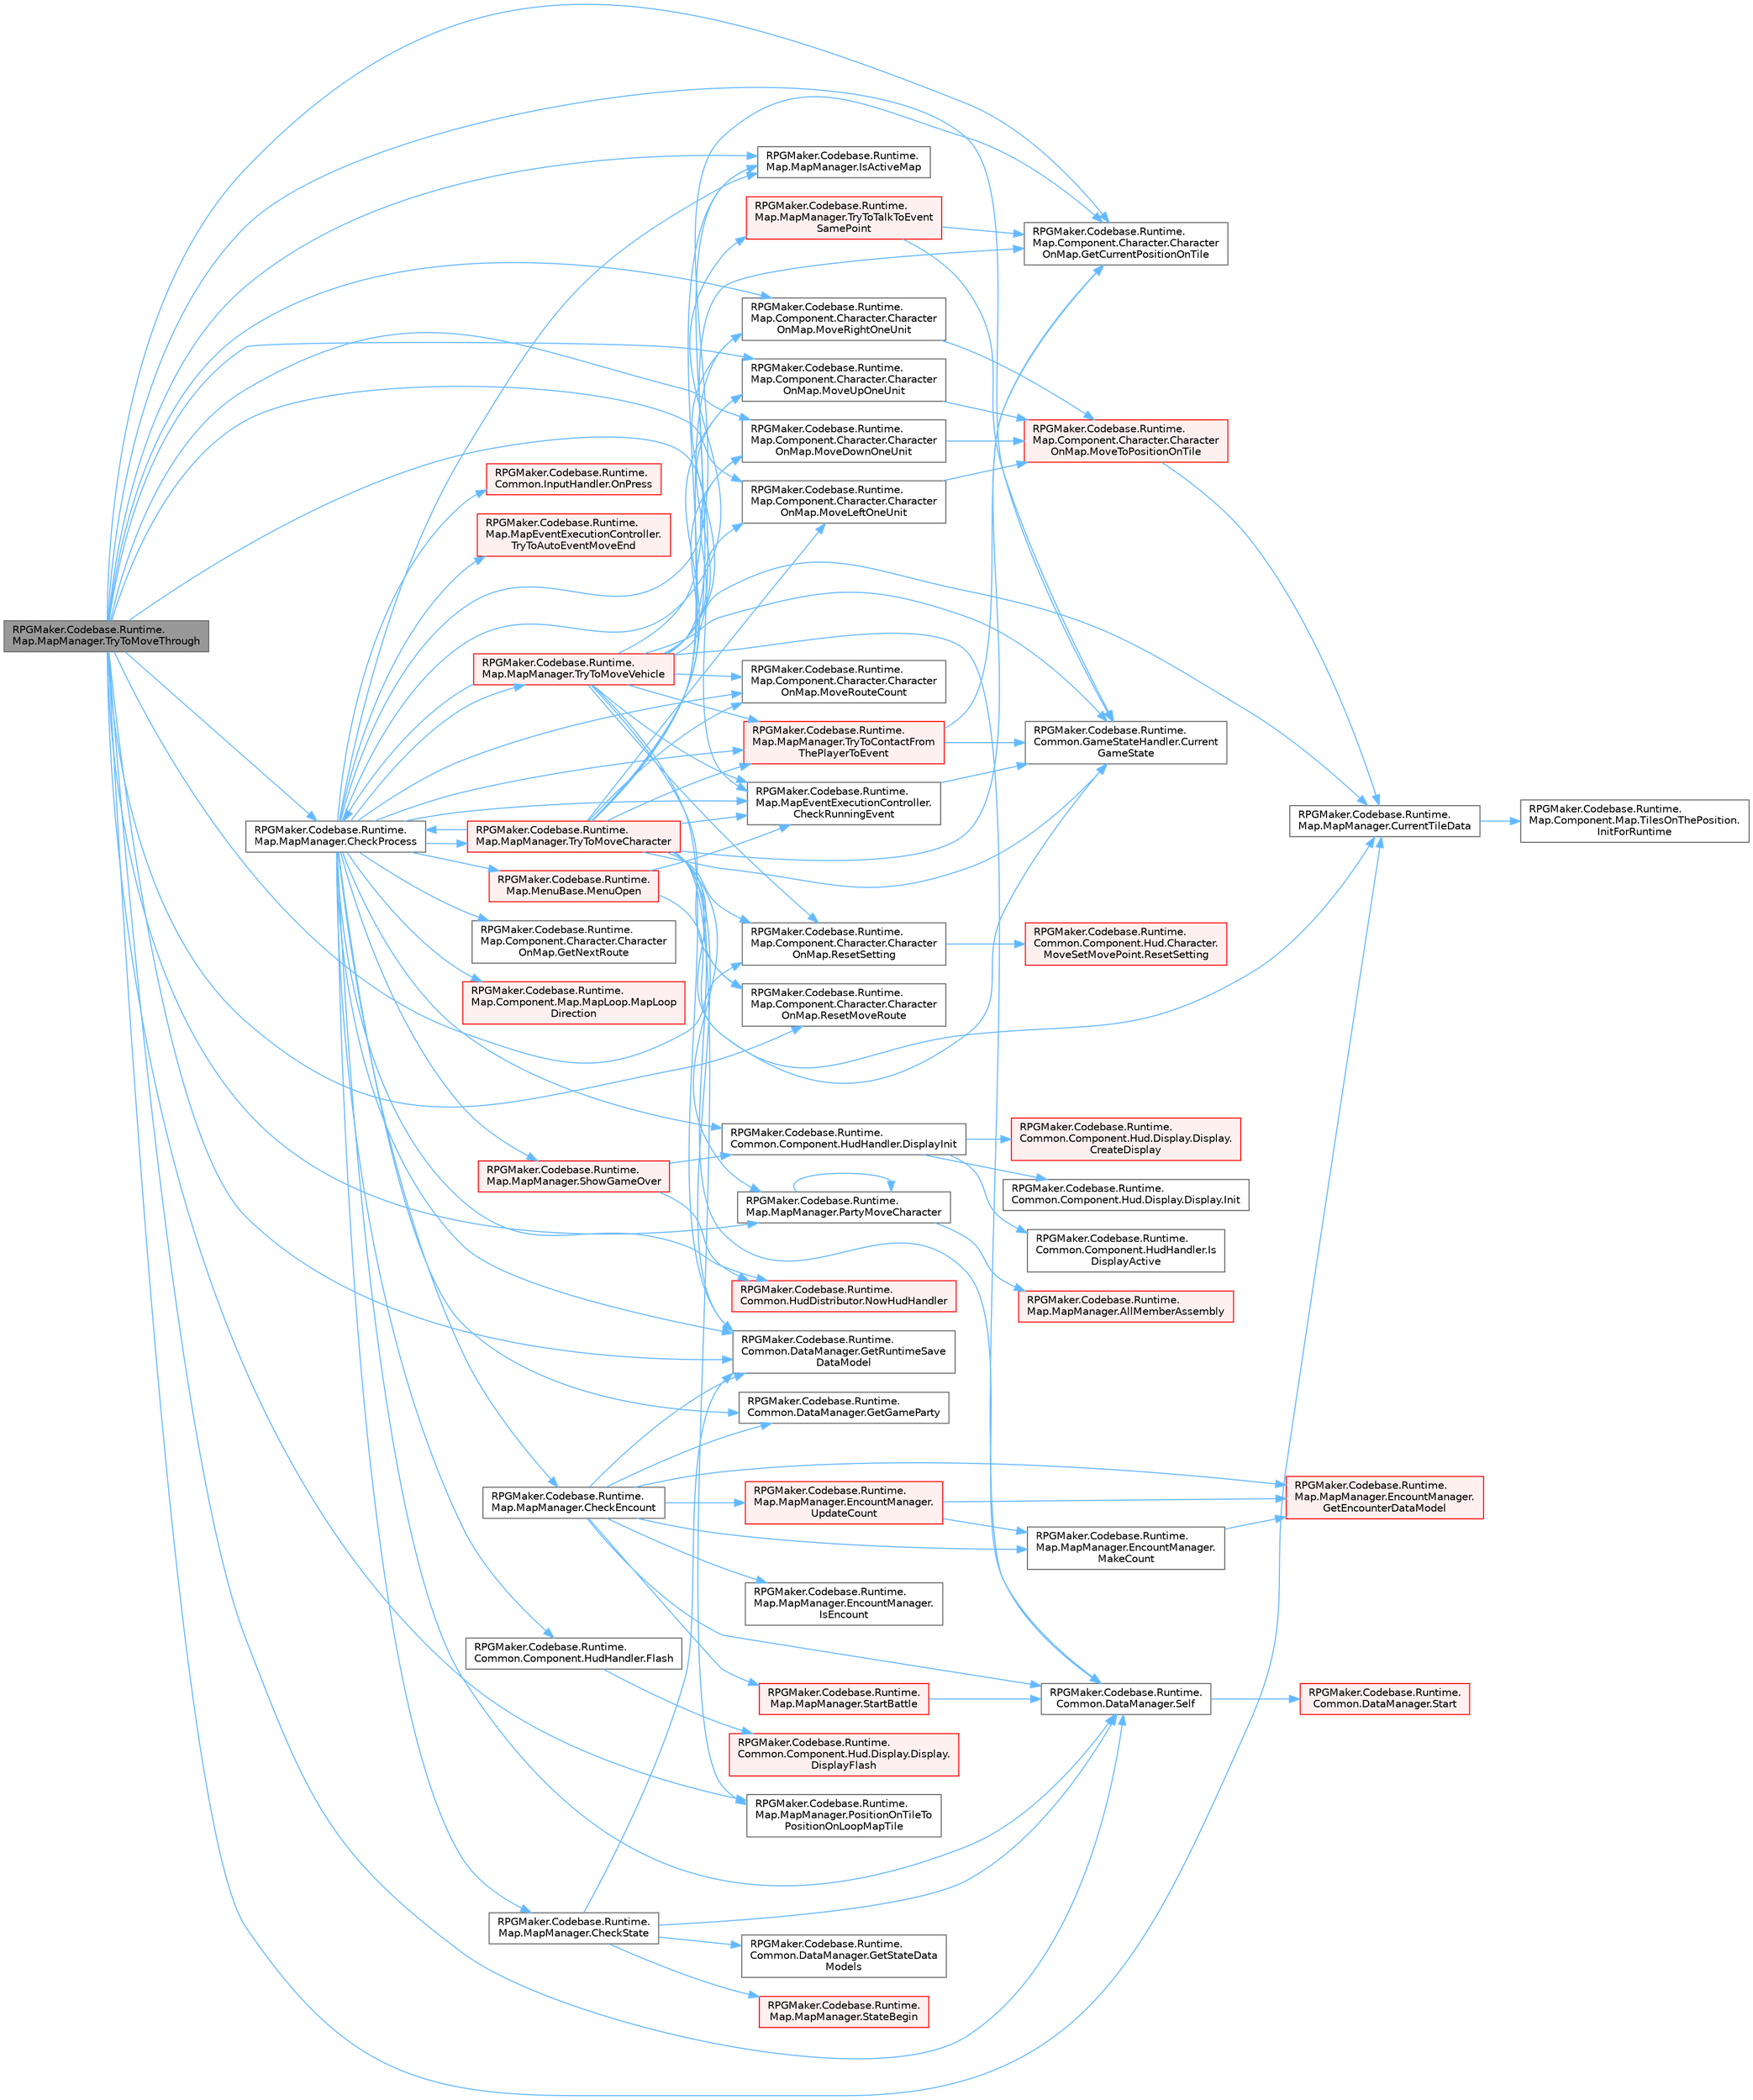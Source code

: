 digraph "RPGMaker.Codebase.Runtime.Map.MapManager.TryToMoveThrough"
{
 // LATEX_PDF_SIZE
  bgcolor="transparent";
  edge [fontname=Helvetica,fontsize=10,labelfontname=Helvetica,labelfontsize=10];
  node [fontname=Helvetica,fontsize=10,shape=box,height=0.2,width=0.4];
  rankdir="LR";
  Node1 [id="Node000001",label="RPGMaker.Codebase.Runtime.\lMap.MapManager.TryToMoveThrough",height=0.2,width=0.4,color="gray40", fillcolor="grey60", style="filled", fontcolor="black",tooltip=" "];
  Node1 -> Node2 [id="edge1_Node000001_Node000002",color="steelblue1",style="solid",tooltip=" "];
  Node2 [id="Node000002",label="RPGMaker.Codebase.Runtime.\lMap.MapManager.CheckProcess",height=0.2,width=0.4,color="grey40", fillcolor="white", style="filled",URL="$d5/d0f/class_r_p_g_maker_1_1_codebase_1_1_runtime_1_1_map_1_1_map_manager.html#af61111401b6e289e7cd71c37c80bff5d",tooltip="移動後の各判定処理"];
  Node2 -> Node3 [id="edge2_Node000002_Node000003",color="steelblue1",style="solid",tooltip=" "];
  Node3 [id="Node000003",label="RPGMaker.Codebase.Runtime.\lMap.MapManager.CheckEncount",height=0.2,width=0.4,color="grey40", fillcolor="white", style="filled",URL="$d5/d0f/class_r_p_g_maker_1_1_codebase_1_1_runtime_1_1_map_1_1_map_manager.html#ade4dde4a1fa8535ef5adbeb52c1b3a3d",tooltip=" "];
  Node3 -> Node4 [id="edge3_Node000003_Node000004",color="steelblue1",style="solid",tooltip=" "];
  Node4 [id="Node000004",label="RPGMaker.Codebase.Runtime.\lMap.MapManager.EncountManager.\lGetEncounterDataModel",height=0.2,width=0.4,color="red", fillcolor="#FFF0F0", style="filled",URL="$dc/d55/class_r_p_g_maker_1_1_codebase_1_1_runtime_1_1_map_1_1_map_manager_1_1_encount_manager.html#ae50c368afd8ea0c3a85fc26fcd347ec8",tooltip="現地点でのエンカウンターデータモデルを取得。"];
  Node3 -> Node6 [id="edge4_Node000003_Node000006",color="steelblue1",style="solid",tooltip=" "];
  Node6 [id="Node000006",label="RPGMaker.Codebase.Runtime.\lCommon.DataManager.GetGameParty",height=0.2,width=0.4,color="grey40", fillcolor="white", style="filled",URL="$d5/d08/class_r_p_g_maker_1_1_codebase_1_1_runtime_1_1_common_1_1_data_manager.html#a51ad2669c15aba611fa704eb84001f8c",tooltip=" "];
  Node3 -> Node7 [id="edge5_Node000003_Node000007",color="steelblue1",style="solid",tooltip=" "];
  Node7 [id="Node000007",label="RPGMaker.Codebase.Runtime.\lCommon.DataManager.GetRuntimeSave\lDataModel",height=0.2,width=0.4,color="grey40", fillcolor="white", style="filled",URL="$d5/d08/class_r_p_g_maker_1_1_codebase_1_1_runtime_1_1_common_1_1_data_manager.html#aa008ccb1bfddc97c2c6618cfe1fe9ab9",tooltip=" "];
  Node3 -> Node8 [id="edge6_Node000003_Node000008",color="steelblue1",style="solid",tooltip=" "];
  Node8 [id="Node000008",label="RPGMaker.Codebase.Runtime.\lMap.MapManager.EncountManager.\lIsEncount",height=0.2,width=0.4,color="grey40", fillcolor="white", style="filled",URL="$dc/d55/class_r_p_g_maker_1_1_codebase_1_1_runtime_1_1_map_1_1_map_manager_1_1_encount_manager.html#a95554b4280cca3ccfffd0e083a2b46e7",tooltip=" "];
  Node3 -> Node9 [id="edge7_Node000003_Node000009",color="steelblue1",style="solid",tooltip=" "];
  Node9 [id="Node000009",label="RPGMaker.Codebase.Runtime.\lMap.MapManager.EncountManager.\lMakeCount",height=0.2,width=0.4,color="grey40", fillcolor="white", style="filled",URL="$dc/d55/class_r_p_g_maker_1_1_codebase_1_1_runtime_1_1_map_1_1_map_manager_1_1_encount_manager.html#ad698450e818c97bf2c12e9525d518361",tooltip=" "];
  Node9 -> Node4 [id="edge8_Node000009_Node000004",color="steelblue1",style="solid",tooltip=" "];
  Node3 -> Node10 [id="edge9_Node000003_Node000010",color="steelblue1",style="solid",tooltip=" "];
  Node10 [id="Node000010",label="RPGMaker.Codebase.Runtime.\lCommon.DataManager.Self",height=0.2,width=0.4,color="grey40", fillcolor="white", style="filled",URL="$d5/d08/class_r_p_g_maker_1_1_codebase_1_1_runtime_1_1_common_1_1_data_manager.html#a8f0a40fd71fe0a873d1905e106299934",tooltip=" "];
  Node10 -> Node11 [id="edge10_Node000010_Node000011",color="steelblue1",style="solid",tooltip=" "];
  Node11 [id="Node000011",label="RPGMaker.Codebase.Runtime.\lCommon.DataManager.Start",height=0.2,width=0.4,color="red", fillcolor="#FFF0F0", style="filled",URL="$d5/d08/class_r_p_g_maker_1_1_codebase_1_1_runtime_1_1_common_1_1_data_manager.html#ace8f5b29b336a071e6383ecdbe0f85c5",tooltip=" "];
  Node3 -> Node48 [id="edge11_Node000003_Node000048",color="steelblue1",style="solid",tooltip=" "];
  Node48 [id="Node000048",label="RPGMaker.Codebase.Runtime.\lMap.MapManager.StartBattle",height=0.2,width=0.4,color="red", fillcolor="#FFF0F0", style="filled",URL="$d5/d0f/class_r_p_g_maker_1_1_codebase_1_1_runtime_1_1_map_1_1_map_manager.html#a2abe6a815918a5f31af8e1031b4ce039",tooltip=" "];
  Node48 -> Node10 [id="edge12_Node000048_Node000010",color="steelblue1",style="solid",tooltip=" "];
  Node3 -> Node76 [id="edge13_Node000003_Node000076",color="steelblue1",style="solid",tooltip=" "];
  Node76 [id="Node000076",label="RPGMaker.Codebase.Runtime.\lMap.MapManager.EncountManager.\lUpdateCount",height=0.2,width=0.4,color="red", fillcolor="#FFF0F0", style="filled",URL="$dc/d55/class_r_p_g_maker_1_1_codebase_1_1_runtime_1_1_map_1_1_map_manager_1_1_encount_manager.html#a638048490235eec63ac8757b0fb403df",tooltip=" "];
  Node76 -> Node4 [id="edge14_Node000076_Node000004",color="steelblue1",style="solid",tooltip=" "];
  Node76 -> Node9 [id="edge15_Node000076_Node000009",color="steelblue1",style="solid",tooltip=" "];
  Node2 -> Node79 [id="edge16_Node000002_Node000079",color="steelblue1",style="solid",tooltip=" "];
  Node79 [id="Node000079",label="RPGMaker.Codebase.Runtime.\lMap.MapEventExecutionController.\lCheckRunningEvent",height=0.2,width=0.4,color="grey40", fillcolor="white", style="filled",URL="$db/d6c/class_r_p_g_maker_1_1_codebase_1_1_runtime_1_1_map_1_1_map_event_execution_controller.html#aeaee3de09388ebf0bd140c0e4c831d56",tooltip="イベント実行中で、MAPやバトル側でキー操作を受け付け可能かどうかを返却する"];
  Node79 -> Node65 [id="edge17_Node000079_Node000065",color="steelblue1",style="solid",tooltip=" "];
  Node65 [id="Node000065",label="RPGMaker.Codebase.Runtime.\lCommon.GameStateHandler.Current\lGameState",height=0.2,width=0.4,color="grey40", fillcolor="white", style="filled",URL="$de/d2c/class_r_p_g_maker_1_1_codebase_1_1_runtime_1_1_common_1_1_game_state_handler.html#adce58ef0480f995976ab60592c9add27",tooltip="現在の状態を返却する."];
  Node2 -> Node80 [id="edge18_Node000002_Node000080",color="steelblue1",style="solid",tooltip=" "];
  Node80 [id="Node000080",label="RPGMaker.Codebase.Runtime.\lMap.MapManager.CheckState",height=0.2,width=0.4,color="grey40", fillcolor="white", style="filled",URL="$d5/d0f/class_r_p_g_maker_1_1_codebase_1_1_runtime_1_1_map_1_1_map_manager.html#a9bcec2ddd69bb73bf062012beb95bd50",tooltip="状態異常処理"];
  Node80 -> Node7 [id="edge19_Node000080_Node000007",color="steelblue1",style="solid",tooltip=" "];
  Node80 -> Node81 [id="edge20_Node000080_Node000081",color="steelblue1",style="solid",tooltip=" "];
  Node81 [id="Node000081",label="RPGMaker.Codebase.Runtime.\lCommon.DataManager.GetStateData\lModels",height=0.2,width=0.4,color="grey40", fillcolor="white", style="filled",URL="$d5/d08/class_r_p_g_maker_1_1_codebase_1_1_runtime_1_1_common_1_1_data_manager.html#a15a54931479350f79e52fab3fb8007f6",tooltip=" "];
  Node80 -> Node10 [id="edge21_Node000080_Node000010",color="steelblue1",style="solid",tooltip=" "];
  Node80 -> Node82 [id="edge22_Node000080_Node000082",color="steelblue1",style="solid",tooltip=" "];
  Node82 [id="Node000082",label="RPGMaker.Codebase.Runtime.\lMap.MapManager.StateBegin",height=0.2,width=0.4,color="red", fillcolor="#FFF0F0", style="filled",URL="$d5/d0f/class_r_p_g_maker_1_1_codebase_1_1_runtime_1_1_map_1_1_map_manager.html#ac98b3761b6a1ef02344f2544f232a296",tooltip="ステートの処理（肥大化しそうなため分割） 引数は対象のアクター、配列番号、ステート"];
  Node2 -> Node86 [id="edge23_Node000002_Node000086",color="steelblue1",style="solid",tooltip=" "];
  Node86 [id="Node000086",label="RPGMaker.Codebase.Runtime.\lCommon.Component.HudHandler.DisplayInit",height=0.2,width=0.4,color="grey40", fillcolor="white", style="filled",URL="$d4/ddb/class_r_p_g_maker_1_1_codebase_1_1_runtime_1_1_common_1_1_component_1_1_hud_handler.html#a48d9151e60197c1fc6ca30ce116c953c",tooltip=" "];
  Node86 -> Node87 [id="edge24_Node000086_Node000087",color="steelblue1",style="solid",tooltip=" "];
  Node87 [id="Node000087",label="RPGMaker.Codebase.Runtime.\lCommon.Component.Hud.Display.Display.\lCreateDisplay",height=0.2,width=0.4,color="red", fillcolor="#FFF0F0", style="filled",URL="$d3/dde/class_r_p_g_maker_1_1_codebase_1_1_runtime_1_1_common_1_1_component_1_1_hud_1_1_display_1_1_display.html#a66af6442ca684f3e4c91d24d1028c366",tooltip="画面演出用Prefabの生成"];
  Node86 -> Node91 [id="edge25_Node000086_Node000091",color="steelblue1",style="solid",tooltip=" "];
  Node91 [id="Node000091",label="RPGMaker.Codebase.Runtime.\lCommon.Component.Hud.Display.Display.Init",height=0.2,width=0.4,color="grey40", fillcolor="white", style="filled",URL="$d3/dde/class_r_p_g_maker_1_1_codebase_1_1_runtime_1_1_common_1_1_component_1_1_hud_1_1_display_1_1_display.html#a2c6ec894e14d38c384af30e0dd264758",tooltip=" "];
  Node86 -> Node92 [id="edge26_Node000086_Node000092",color="steelblue1",style="solid",tooltip=" "];
  Node92 [id="Node000092",label="RPGMaker.Codebase.Runtime.\lCommon.Component.HudHandler.Is\lDisplayActive",height=0.2,width=0.4,color="grey40", fillcolor="white", style="filled",URL="$d4/ddb/class_r_p_g_maker_1_1_codebase_1_1_runtime_1_1_common_1_1_component_1_1_hud_handler.html#a1a8fbcdf6afd6d78f3bb845041a6e977",tooltip=" "];
  Node2 -> Node93 [id="edge27_Node000002_Node000093",color="steelblue1",style="solid",tooltip=" "];
  Node93 [id="Node000093",label="RPGMaker.Codebase.Runtime.\lCommon.Component.HudHandler.Flash",height=0.2,width=0.4,color="grey40", fillcolor="white", style="filled",URL="$d4/ddb/class_r_p_g_maker_1_1_codebase_1_1_runtime_1_1_common_1_1_component_1_1_hud_handler.html#a49d367ca15e08b75b17b6cde224af9a4",tooltip=" "];
  Node93 -> Node94 [id="edge28_Node000093_Node000094",color="steelblue1",style="solid",tooltip=" "];
  Node94 [id="Node000094",label="RPGMaker.Codebase.Runtime.\lCommon.Component.Hud.Display.Display.\lDisplayFlash",height=0.2,width=0.4,color="red", fillcolor="#FFF0F0", style="filled",URL="$d3/dde/class_r_p_g_maker_1_1_codebase_1_1_runtime_1_1_common_1_1_component_1_1_hud_1_1_display_1_1_display.html#aad14129591af8516826dac8b56918303",tooltip="フラッシュ演出の実施"];
  Node2 -> Node102 [id="edge29_Node000002_Node000102",color="steelblue1",style="solid",tooltip=" "];
  Node102 [id="Node000102",label="RPGMaker.Codebase.Runtime.\lMap.Component.Character.Character\lOnMap.GetCurrentPositionOnTile",height=0.2,width=0.4,color="grey40", fillcolor="white", style="filled",URL="$d0/dad/class_r_p_g_maker_1_1_codebase_1_1_runtime_1_1_map_1_1_component_1_1_character_1_1_character_on_map.html#ad595963f96c284bcc874ab574c3635f4",tooltip="現在のタイル位置を取得"];
  Node2 -> Node6 [id="edge30_Node000002_Node000006",color="steelblue1",style="solid",tooltip=" "];
  Node2 -> Node103 [id="edge31_Node000002_Node000103",color="steelblue1",style="solid",tooltip=" "];
  Node103 [id="Node000103",label="RPGMaker.Codebase.Runtime.\lMap.Component.Character.Character\lOnMap.GetNextRoute",height=0.2,width=0.4,color="grey40", fillcolor="white", style="filled",URL="$d0/dad/class_r_p_g_maker_1_1_codebase_1_1_runtime_1_1_map_1_1_component_1_1_character_1_1_character_on_map.html#ac4fcd04ff7f85840f3290c29a7991ff9",tooltip=" "];
  Node2 -> Node7 [id="edge32_Node000002_Node000007",color="steelblue1",style="solid",tooltip=" "];
  Node2 -> Node104 [id="edge33_Node000002_Node000104",color="steelblue1",style="solid",tooltip=" "];
  Node104 [id="Node000104",label="RPGMaker.Codebase.Runtime.\lMap.MapManager.IsActiveMap",height=0.2,width=0.4,color="grey40", fillcolor="white", style="filled",URL="$d5/d0f/class_r_p_g_maker_1_1_codebase_1_1_runtime_1_1_map_1_1_map_manager.html#a401fcee71fd35aafad253d62a385f27a",tooltip=" "];
  Node2 -> Node105 [id="edge34_Node000002_Node000105",color="steelblue1",style="solid",tooltip=" "];
  Node105 [id="Node000105",label="RPGMaker.Codebase.Runtime.\lMap.Component.Map.MapLoop.MapLoop\lDirection",height=0.2,width=0.4,color="red", fillcolor="#FFF0F0", style="filled",URL="$d9/d69/class_r_p_g_maker_1_1_codebase_1_1_runtime_1_1_map_1_1_component_1_1_map_1_1_map_loop.html#a8ae0115857ad2d7b9e6f9662cbc0ac9d",tooltip=" "];
  Node2 -> Node111 [id="edge35_Node000002_Node000111",color="steelblue1",style="solid",tooltip=" "];
  Node111 [id="Node000111",label="RPGMaker.Codebase.Runtime.\lMap.MenuBase.MenuOpen",height=0.2,width=0.4,color="red", fillcolor="#FFF0F0", style="filled",URL="$d4/d87/class_r_p_g_maker_1_1_codebase_1_1_runtime_1_1_map_1_1_menu_base.html#a5a2bdab2d0f0b62de47028166fdcb660",tooltip="メニュー表示、非表示切り替え処理"];
  Node111 -> Node79 [id="edge36_Node000111_Node000079",color="steelblue1",style="solid",tooltip=" "];
  Node111 -> Node65 [id="edge37_Node000111_Node000065",color="steelblue1",style="solid",tooltip=" "];
  Node2 -> Node128 [id="edge38_Node000002_Node000128",color="steelblue1",style="solid",tooltip=" "];
  Node128 [id="Node000128",label="RPGMaker.Codebase.Runtime.\lMap.Component.Character.Character\lOnMap.MoveRouteCount",height=0.2,width=0.4,color="grey40", fillcolor="white", style="filled",URL="$d0/dad/class_r_p_g_maker_1_1_codebase_1_1_runtime_1_1_map_1_1_component_1_1_character_1_1_character_on_map.html#a7a12903b9ae6df92841af6e1190f5b4c",tooltip=" "];
  Node2 -> Node69 [id="edge39_Node000002_Node000069",color="steelblue1",style="solid",tooltip=" "];
  Node69 [id="Node000069",label="RPGMaker.Codebase.Runtime.\lCommon.HudDistributor.NowHudHandler",height=0.2,width=0.4,color="red", fillcolor="#FFF0F0", style="filled",URL="$de/df1/class_r_p_g_maker_1_1_codebase_1_1_runtime_1_1_common_1_1_hud_distributor.html#a9d7e7a73b205c8bbd12640dd907d18c4",tooltip="現在のHudHandlerを返却"];
  Node2 -> Node56 [id="edge40_Node000002_Node000056",color="steelblue1",style="solid",tooltip=" "];
  Node56 [id="Node000056",label="RPGMaker.Codebase.Runtime.\lCommon.InputHandler.OnPress",height=0.2,width=0.4,color="red", fillcolor="#FFF0F0", style="filled",URL="$d4/d84/class_r_p_g_maker_1_1_codebase_1_1_runtime_1_1_common_1_1_input_handler.html#a6285433ede7818ccbe08ea9b0e59ad61",tooltip="特定のキーがこのフレームで押され続けているかどうか"];
  Node2 -> Node10 [id="edge41_Node000002_Node000010",color="steelblue1",style="solid",tooltip=" "];
  Node2 -> Node129 [id="edge42_Node000002_Node000129",color="steelblue1",style="solid",tooltip=" "];
  Node129 [id="Node000129",label="RPGMaker.Codebase.Runtime.\lMap.MapManager.ShowGameOver",height=0.2,width=0.4,color="red", fillcolor="#FFF0F0", style="filled",URL="$d5/d0f/class_r_p_g_maker_1_1_codebase_1_1_runtime_1_1_map_1_1_map_manager.html#aa8257238a6c7c2268986ee6f79190780",tooltip=" "];
  Node129 -> Node86 [id="edge43_Node000129_Node000086",color="steelblue1",style="solid",tooltip=" "];
  Node129 -> Node69 [id="edge44_Node000129_Node000069",color="steelblue1",style="solid",tooltip=" "];
  Node2 -> Node136 [id="edge45_Node000002_Node000136",color="steelblue1",style="solid",tooltip=" "];
  Node136 [id="Node000136",label="RPGMaker.Codebase.Runtime.\lMap.MapEventExecutionController.\lTryToAutoEventMoveEnd",height=0.2,width=0.4,color="red", fillcolor="#FFF0F0", style="filled",URL="$db/d6c/class_r_p_g_maker_1_1_codebase_1_1_runtime_1_1_map_1_1_map_event_execution_controller.html#a0eeb6696aa5bc8591a0c6565056cfd2f",tooltip="移動直後に、自動実行イベント、並列処理イベントの発動条件を満たしていた場合には、実行処理を行う"];
  Node2 -> Node145 [id="edge46_Node000002_Node000145",color="steelblue1",style="solid",tooltip=" "];
  Node145 [id="Node000145",label="RPGMaker.Codebase.Runtime.\lMap.MapManager.TryToContactFrom\lThePlayerToEvent",height=0.2,width=0.4,color="red", fillcolor="#FFF0F0", style="filled",URL="$d5/d0f/class_r_p_g_maker_1_1_codebase_1_1_runtime_1_1_map_1_1_map_manager.html#ae027dfdf0a7b7f54a351e2e95f5ae634",tooltip="イベントがあり、その発動契機がContactFromThePlayerであればイベントを開始する"];
  Node145 -> Node65 [id="edge47_Node000145_Node000065",color="steelblue1",style="solid",tooltip=" "];
  Node145 -> Node102 [id="edge48_Node000145_Node000102",color="steelblue1",style="solid",tooltip=" "];
  Node2 -> Node161 [id="edge49_Node000002_Node000161",color="steelblue1",style="solid",tooltip=" "];
  Node161 [id="Node000161",label="RPGMaker.Codebase.Runtime.\lMap.MapManager.TryToMoveCharacter",height=0.2,width=0.4,color="red", fillcolor="#FFF0F0", style="filled",URL="$d5/d0f/class_r_p_g_maker_1_1_codebase_1_1_runtime_1_1_map_1_1_map_manager.html#a1c50ac1ba190459e6f190cdbfe263778",tooltip="キャラクターの移動を試行する （対象位置が進入不可の場合は向きだけ変える）"];
  Node161 -> Node2 [id="edge50_Node000161_Node000002",color="steelblue1",style="solid",tooltip=" "];
  Node161 -> Node79 [id="edge51_Node000161_Node000079",color="steelblue1",style="solid",tooltip=" "];
  Node161 -> Node65 [id="edge52_Node000161_Node000065",color="steelblue1",style="solid",tooltip=" "];
  Node161 -> Node164 [id="edge53_Node000161_Node000164",color="steelblue1",style="solid",tooltip=" "];
  Node164 [id="Node000164",label="RPGMaker.Codebase.Runtime.\lMap.MapManager.CurrentTileData",height=0.2,width=0.4,color="grey40", fillcolor="white", style="filled",URL="$d5/d0f/class_r_p_g_maker_1_1_codebase_1_1_runtime_1_1_map_1_1_map_manager.html#a6bd3ed94e7072c1d31769481ffb80100",tooltip="現在のマップのTilesOnThePositionを返却"];
  Node164 -> Node165 [id="edge54_Node000164_Node000165",color="steelblue1",style="solid",tooltip=" "];
  Node165 [id="Node000165",label="RPGMaker.Codebase.Runtime.\lMap.Component.Map.TilesOnThePosition.\lInitForRuntime",height=0.2,width=0.4,color="grey40", fillcolor="white", style="filled",URL="$d6/dfd/class_r_p_g_maker_1_1_codebase_1_1_runtime_1_1_map_1_1_component_1_1_map_1_1_tiles_on_the_position.html#a8398da125f7b80fed7caf475f9f03da8",tooltip="初期化"];
  Node161 -> Node102 [id="edge55_Node000161_Node000102",color="steelblue1",style="solid",tooltip=" "];
  Node161 -> Node7 [id="edge56_Node000161_Node000007",color="steelblue1",style="solid",tooltip=" "];
  Node161 -> Node104 [id="edge57_Node000161_Node000104",color="steelblue1",style="solid",tooltip=" "];
  Node161 -> Node188 [id="edge58_Node000161_Node000188",color="steelblue1",style="solid",tooltip=" "];
  Node188 [id="Node000188",label="RPGMaker.Codebase.Runtime.\lMap.Component.Character.Character\lOnMap.MoveDownOneUnit",height=0.2,width=0.4,color="grey40", fillcolor="white", style="filled",URL="$d0/dad/class_r_p_g_maker_1_1_codebase_1_1_runtime_1_1_map_1_1_component_1_1_character_1_1_character_on_map.html#ace33c79a51d8a533b2ce346abf138354",tooltip="1マス下に移動する"];
  Node188 -> Node189 [id="edge59_Node000188_Node000189",color="steelblue1",style="solid",tooltip=" "];
  Node189 [id="Node000189",label="RPGMaker.Codebase.Runtime.\lMap.Component.Character.Character\lOnMap.MoveToPositionOnTile",height=0.2,width=0.4,color="red", fillcolor="#FFF0F0", style="filled",URL="$d0/dad/class_r_p_g_maker_1_1_codebase_1_1_runtime_1_1_map_1_1_component_1_1_character_1_1_character_on_map.html#ad2d967761c9c99d601e1230d00f85606",tooltip="指定したタイルの位置へ移動する"];
  Node189 -> Node164 [id="edge60_Node000189_Node000164",color="steelblue1",style="solid",tooltip=" "];
  Node161 -> Node198 [id="edge61_Node000161_Node000198",color="steelblue1",style="solid",tooltip=" "];
  Node198 [id="Node000198",label="RPGMaker.Codebase.Runtime.\lMap.Component.Character.Character\lOnMap.MoveLeftOneUnit",height=0.2,width=0.4,color="grey40", fillcolor="white", style="filled",URL="$d0/dad/class_r_p_g_maker_1_1_codebase_1_1_runtime_1_1_map_1_1_component_1_1_character_1_1_character_on_map.html#acf153046015518dcf29ddacb5bb522a6",tooltip="1マス左に移動する"];
  Node198 -> Node189 [id="edge62_Node000198_Node000189",color="steelblue1",style="solid",tooltip=" "];
  Node161 -> Node199 [id="edge63_Node000161_Node000199",color="steelblue1",style="solid",tooltip=" "];
  Node199 [id="Node000199",label="RPGMaker.Codebase.Runtime.\lMap.Component.Character.Character\lOnMap.MoveRightOneUnit",height=0.2,width=0.4,color="grey40", fillcolor="white", style="filled",URL="$d0/dad/class_r_p_g_maker_1_1_codebase_1_1_runtime_1_1_map_1_1_component_1_1_character_1_1_character_on_map.html#a60565e3d03a68398ff93f970fbeff07a",tooltip="1マス右に移動する"];
  Node199 -> Node189 [id="edge64_Node000199_Node000189",color="steelblue1",style="solid",tooltip=" "];
  Node161 -> Node128 [id="edge65_Node000161_Node000128",color="steelblue1",style="solid",tooltip=" "];
  Node161 -> Node200 [id="edge66_Node000161_Node000200",color="steelblue1",style="solid",tooltip=" "];
  Node200 [id="Node000200",label="RPGMaker.Codebase.Runtime.\lMap.Component.Character.Character\lOnMap.MoveUpOneUnit",height=0.2,width=0.4,color="grey40", fillcolor="white", style="filled",URL="$d0/dad/class_r_p_g_maker_1_1_codebase_1_1_runtime_1_1_map_1_1_component_1_1_character_1_1_character_on_map.html#ac731d78d4f1079232ddc2462242ba477",tooltip="1マス上に移動する"];
  Node200 -> Node189 [id="edge67_Node000200_Node000189",color="steelblue1",style="solid",tooltip=" "];
  Node161 -> Node222 [id="edge68_Node000161_Node000222",color="steelblue1",style="solid",tooltip=" "];
  Node222 [id="Node000222",label="RPGMaker.Codebase.Runtime.\lMap.MapManager.PartyMoveCharacter",height=0.2,width=0.4,color="grey40", fillcolor="white", style="filled",URL="$d5/d0f/class_r_p_g_maker_1_1_codebase_1_1_runtime_1_1_map_1_1_map_manager.html#a62362677c5fd951f473d6f35cbd01721",tooltip="パーティメンバーの移動"];
  Node222 -> Node223 [id="edge69_Node000222_Node000223",color="steelblue1",style="solid",tooltip=" "];
  Node223 [id="Node000223",label="RPGMaker.Codebase.Runtime.\lMap.MapManager.AllMemberAssembly",height=0.2,width=0.4,color="red", fillcolor="#FFF0F0", style="filled",URL="$d5/d0f/class_r_p_g_maker_1_1_codebase_1_1_runtime_1_1_map_1_1_map_manager.html#a8c6faf084ea80880467ab13a448e9bed",tooltip="全員集したにで操作切り替え"];
  Node222 -> Node222 [id="edge70_Node000222_Node000222",color="steelblue1",style="solid",tooltip=" "];
  Node161 -> Node275 [id="edge71_Node000161_Node000275",color="steelblue1",style="solid",tooltip=" "];
  Node275 [id="Node000275",label="RPGMaker.Codebase.Runtime.\lMap.MapManager.PositionOnTileTo\lPositionOnLoopMapTile",height=0.2,width=0.4,color="grey40", fillcolor="white", style="filled",URL="$d5/d0f/class_r_p_g_maker_1_1_codebase_1_1_runtime_1_1_map_1_1_map_manager.html#a59387e9b0920c39fbe57677bee19e755",tooltip="ループマップでのタイル位置を取得。"];
  Node161 -> Node201 [id="edge72_Node000161_Node000201",color="steelblue1",style="solid",tooltip=" "];
  Node201 [id="Node000201",label="RPGMaker.Codebase.Runtime.\lMap.Component.Character.Character\lOnMap.ResetMoveRoute",height=0.2,width=0.4,color="grey40", fillcolor="white", style="filled",URL="$d0/dad/class_r_p_g_maker_1_1_codebase_1_1_runtime_1_1_map_1_1_component_1_1_character_1_1_character_on_map.html#ada50b7cedfa7f44c26907f853375f7df",tooltip=" "];
  Node161 -> Node202 [id="edge73_Node000161_Node000202",color="steelblue1",style="solid",tooltip=" "];
  Node202 [id="Node000202",label="RPGMaker.Codebase.Runtime.\lMap.Component.Character.Character\lOnMap.ResetSetting",height=0.2,width=0.4,color="grey40", fillcolor="white", style="filled",URL="$d0/dad/class_r_p_g_maker_1_1_codebase_1_1_runtime_1_1_map_1_1_component_1_1_character_1_1_character_on_map.html#a5b5e6b34cf6597a7cc04190c2566f665",tooltip=" "];
  Node202 -> Node203 [id="edge74_Node000202_Node000203",color="steelblue1",style="solid",tooltip=" "];
  Node203 [id="Node000203",label="RPGMaker.Codebase.Runtime.\lCommon.Component.Hud.Character.\lMoveSetMovePoint.ResetSetting",height=0.2,width=0.4,color="red", fillcolor="#FFF0F0", style="filled",URL="$d9/dcc/class_r_p_g_maker_1_1_codebase_1_1_runtime_1_1_common_1_1_component_1_1_hud_1_1_character_1_1_move_set_move_point.html#a1b8363c91ce143d1a31153edcac60759",tooltip="😁 設定リセット"];
  Node161 -> Node10 [id="edge75_Node000161_Node000010",color="steelblue1",style="solid",tooltip=" "];
  Node161 -> Node145 [id="edge76_Node000161_Node000145",color="steelblue1",style="solid",tooltip=" "];
  Node2 -> Node185 [id="edge77_Node000002_Node000185",color="steelblue1",style="solid",tooltip=" "];
  Node185 [id="Node000185",label="RPGMaker.Codebase.Runtime.\lMap.MapManager.TryToMoveVehicle",height=0.2,width=0.4,color="red", fillcolor="#FFF0F0", style="filled",URL="$d5/d0f/class_r_p_g_maker_1_1_codebase_1_1_runtime_1_1_map_1_1_map_manager.html#af0e1fa61778d47dccbe907bcb8ebeb4c",tooltip="乗り物の移動を試行する （対象位置が進入不可の場合は向きだけ変える）"];
  Node185 -> Node2 [id="edge78_Node000185_Node000002",color="steelblue1",style="solid",tooltip=" "];
  Node185 -> Node79 [id="edge79_Node000185_Node000079",color="steelblue1",style="solid",tooltip=" "];
  Node185 -> Node65 [id="edge80_Node000185_Node000065",color="steelblue1",style="solid",tooltip=" "];
  Node185 -> Node164 [id="edge81_Node000185_Node000164",color="steelblue1",style="solid",tooltip=" "];
  Node185 -> Node102 [id="edge82_Node000185_Node000102",color="steelblue1",style="solid",tooltip=" "];
  Node185 -> Node7 [id="edge83_Node000185_Node000007",color="steelblue1",style="solid",tooltip=" "];
  Node185 -> Node104 [id="edge84_Node000185_Node000104",color="steelblue1",style="solid",tooltip=" "];
  Node185 -> Node188 [id="edge85_Node000185_Node000188",color="steelblue1",style="solid",tooltip=" "];
  Node185 -> Node198 [id="edge86_Node000185_Node000198",color="steelblue1",style="solid",tooltip=" "];
  Node185 -> Node199 [id="edge87_Node000185_Node000199",color="steelblue1",style="solid",tooltip=" "];
  Node185 -> Node128 [id="edge88_Node000185_Node000128",color="steelblue1",style="solid",tooltip=" "];
  Node185 -> Node200 [id="edge89_Node000185_Node000200",color="steelblue1",style="solid",tooltip=" "];
  Node185 -> Node201 [id="edge90_Node000185_Node000201",color="steelblue1",style="solid",tooltip=" "];
  Node185 -> Node202 [id="edge91_Node000185_Node000202",color="steelblue1",style="solid",tooltip=" "];
  Node185 -> Node10 [id="edge92_Node000185_Node000010",color="steelblue1",style="solid",tooltip=" "];
  Node185 -> Node145 [id="edge93_Node000185_Node000145",color="steelblue1",style="solid",tooltip=" "];
  Node2 -> Node244 [id="edge94_Node000002_Node000244",color="steelblue1",style="solid",tooltip=" "];
  Node244 [id="Node000244",label="RPGMaker.Codebase.Runtime.\lMap.MapManager.TryToTalkToEvent\lSamePoint",height=0.2,width=0.4,color="red", fillcolor="#FFF0F0", style="filled",URL="$d5/d0f/class_r_p_g_maker_1_1_codebase_1_1_runtime_1_1_map_1_1_map_manager.html#a0fbfc4078a6e1d77a62009a7ac3985c4",tooltip=" "];
  Node244 -> Node65 [id="edge95_Node000244_Node000065",color="steelblue1",style="solid",tooltip=" "];
  Node244 -> Node102 [id="edge96_Node000244_Node000102",color="steelblue1",style="solid",tooltip=" "];
  Node1 -> Node79 [id="edge97_Node000001_Node000079",color="steelblue1",style="solid",tooltip=" "];
  Node1 -> Node65 [id="edge98_Node000001_Node000065",color="steelblue1",style="solid",tooltip=" "];
  Node1 -> Node164 [id="edge99_Node000001_Node000164",color="steelblue1",style="solid",tooltip=" "];
  Node1 -> Node102 [id="edge100_Node000001_Node000102",color="steelblue1",style="solid",tooltip=" "];
  Node1 -> Node7 [id="edge101_Node000001_Node000007",color="steelblue1",style="solid",tooltip=" "];
  Node1 -> Node104 [id="edge102_Node000001_Node000104",color="steelblue1",style="solid",tooltip=" "];
  Node1 -> Node188 [id="edge103_Node000001_Node000188",color="steelblue1",style="solid",tooltip=" "];
  Node1 -> Node198 [id="edge104_Node000001_Node000198",color="steelblue1",style="solid",tooltip=" "];
  Node1 -> Node199 [id="edge105_Node000001_Node000199",color="steelblue1",style="solid",tooltip=" "];
  Node1 -> Node200 [id="edge106_Node000001_Node000200",color="steelblue1",style="solid",tooltip=" "];
  Node1 -> Node222 [id="edge107_Node000001_Node000222",color="steelblue1",style="solid",tooltip=" "];
  Node1 -> Node275 [id="edge108_Node000001_Node000275",color="steelblue1",style="solid",tooltip=" "];
  Node1 -> Node201 [id="edge109_Node000001_Node000201",color="steelblue1",style="solid",tooltip=" "];
  Node1 -> Node202 [id="edge110_Node000001_Node000202",color="steelblue1",style="solid",tooltip=" "];
  Node1 -> Node10 [id="edge111_Node000001_Node000010",color="steelblue1",style="solid",tooltip=" "];
}

